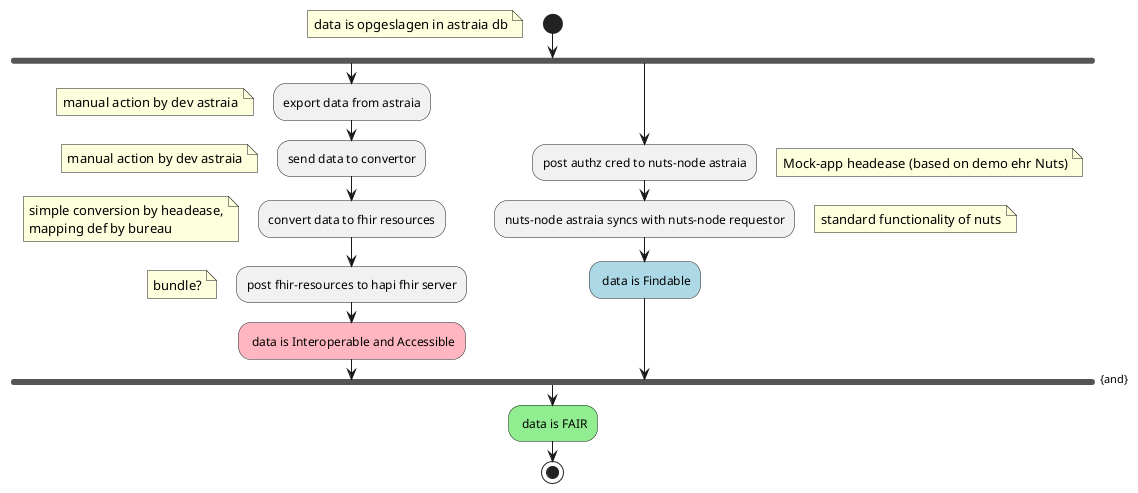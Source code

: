 @startuml
start
floating note left: data is opgeslagen in astraia db
fork
  :export data from astraia;
  floating note left: manual action by dev astraia
  :send data to convertor;
  floating note left: manual action by dev astraia
  :convert data to fhir resources;
  floating note left: simple conversion by headease,\nmapping def by bureau
  :post fhir-resources to hapi fhir server;
  floating note left: bundle?
  #LightPink: data is Interoperable and Accessible;
fork again
  :post authz cred to nuts-node astraia;
  floating note right: Mock-app headease (based on demo ehr Nuts)
  :nuts-node astraia syncs with nuts-node requestor;
  floating note right: standard functionality of nuts 
  #LightBlue: data is Findable;
end fork {and}
  #LightGreen: data is FAIR;
stop
@enduml
